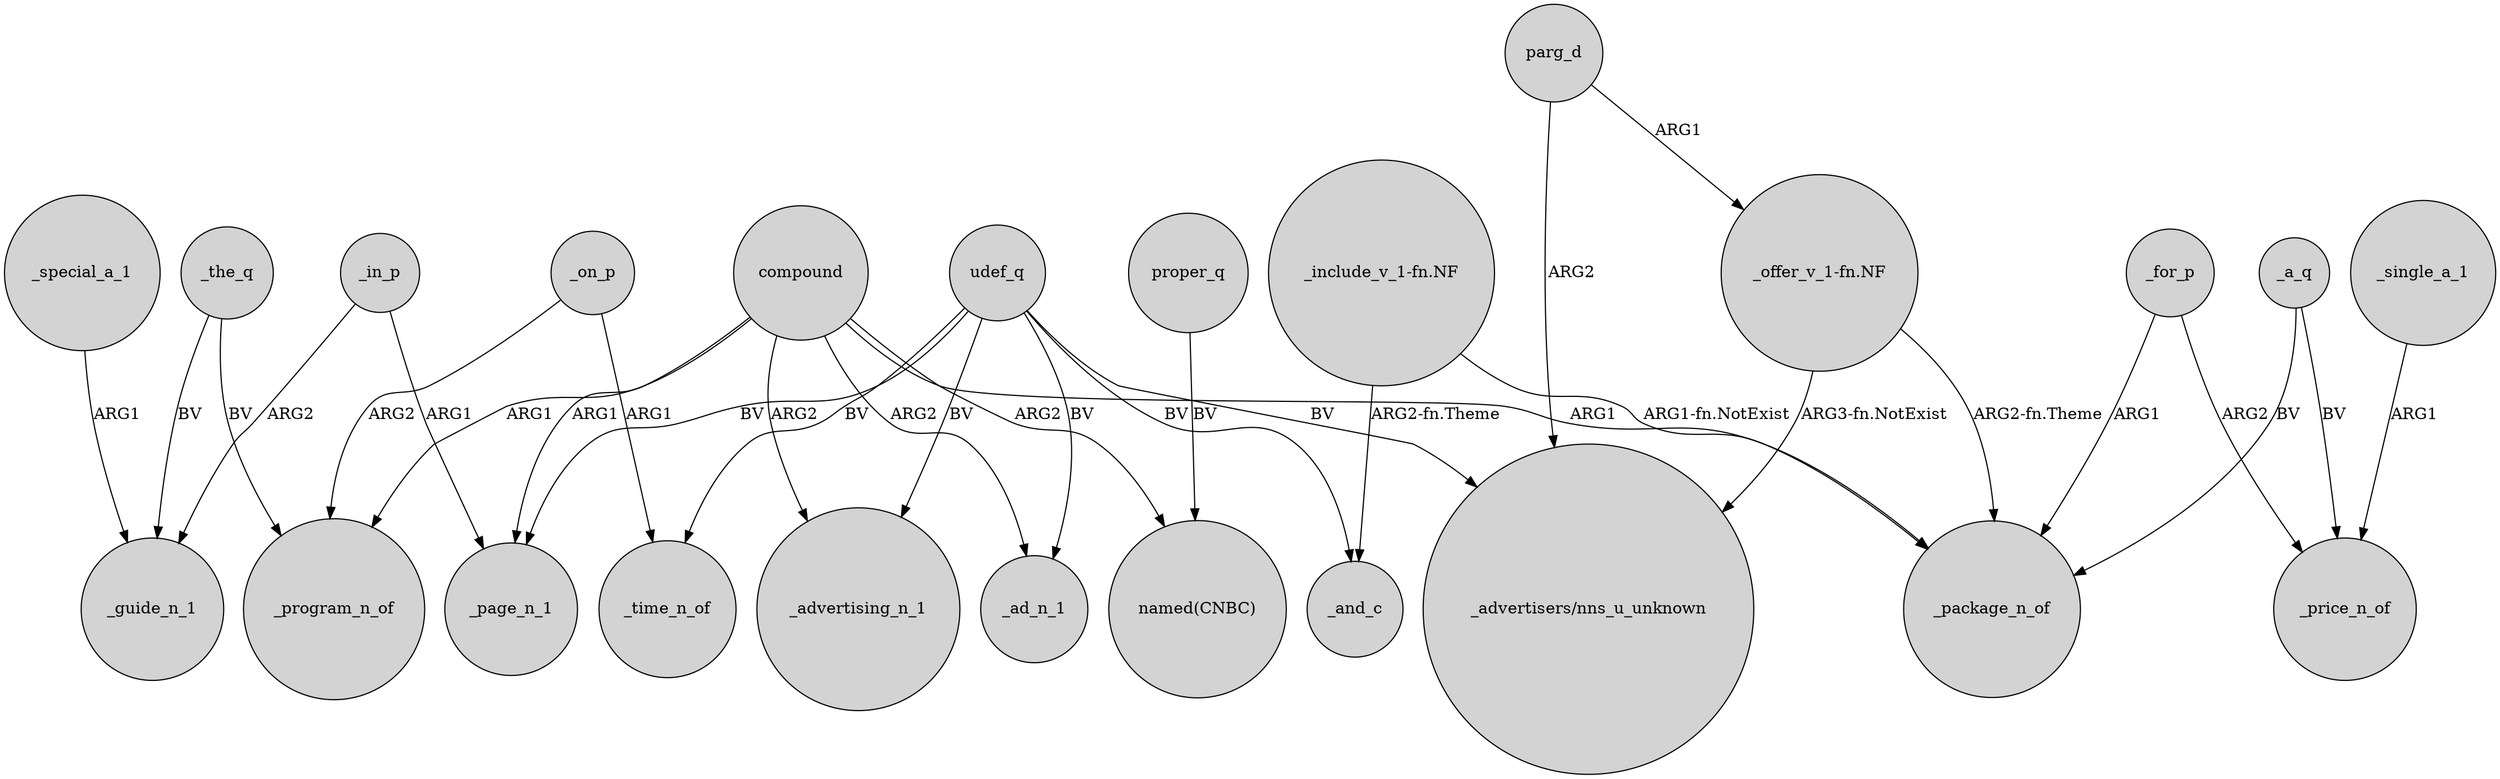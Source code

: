 digraph {
	node [shape=circle style=filled]
	compound -> _page_n_1 [label=ARG1]
	compound -> _ad_n_1 [label=ARG2]
	_in_p -> _page_n_1 [label=ARG1]
	parg_d -> "_advertisers/nns_u_unknown" [label=ARG2]
	_on_p -> _program_n_of [label=ARG2]
	_for_p -> _package_n_of [label=ARG1]
	"_offer_v_1-fn.NF" -> "_advertisers/nns_u_unknown" [label="ARG3-fn.NotExist"]
	_single_a_1 -> _price_n_of [label=ARG1]
	"_include_v_1-fn.NF" -> _package_n_of [label="ARG1-fn.NotExist"]
	_on_p -> _time_n_of [label=ARG1]
	udef_q -> _advertising_n_1 [label=BV]
	compound -> _package_n_of [label=ARG1]
	_in_p -> _guide_n_1 [label=ARG2]
	udef_q -> "_advertisers/nns_u_unknown" [label=BV]
	compound -> _advertising_n_1 [label=ARG2]
	udef_q -> _time_n_of [label=BV]
	_the_q -> _program_n_of [label=BV]
	_for_p -> _price_n_of [label=ARG2]
	udef_q -> _ad_n_1 [label=BV]
	"_include_v_1-fn.NF" -> _and_c [label="ARG2-fn.Theme"]
	compound -> "named(CNBC)" [label=ARG2]
	_the_q -> _guide_n_1 [label=BV]
	_special_a_1 -> _guide_n_1 [label=ARG1]
	_a_q -> _package_n_of [label=BV]
	compound -> _program_n_of [label=ARG1]
	"_offer_v_1-fn.NF" -> _package_n_of [label="ARG2-fn.Theme"]
	parg_d -> "_offer_v_1-fn.NF" [label=ARG1]
	udef_q -> _and_c [label=BV]
	proper_q -> "named(CNBC)" [label=BV]
	udef_q -> _page_n_1 [label=BV]
	_a_q -> _price_n_of [label=BV]
}
